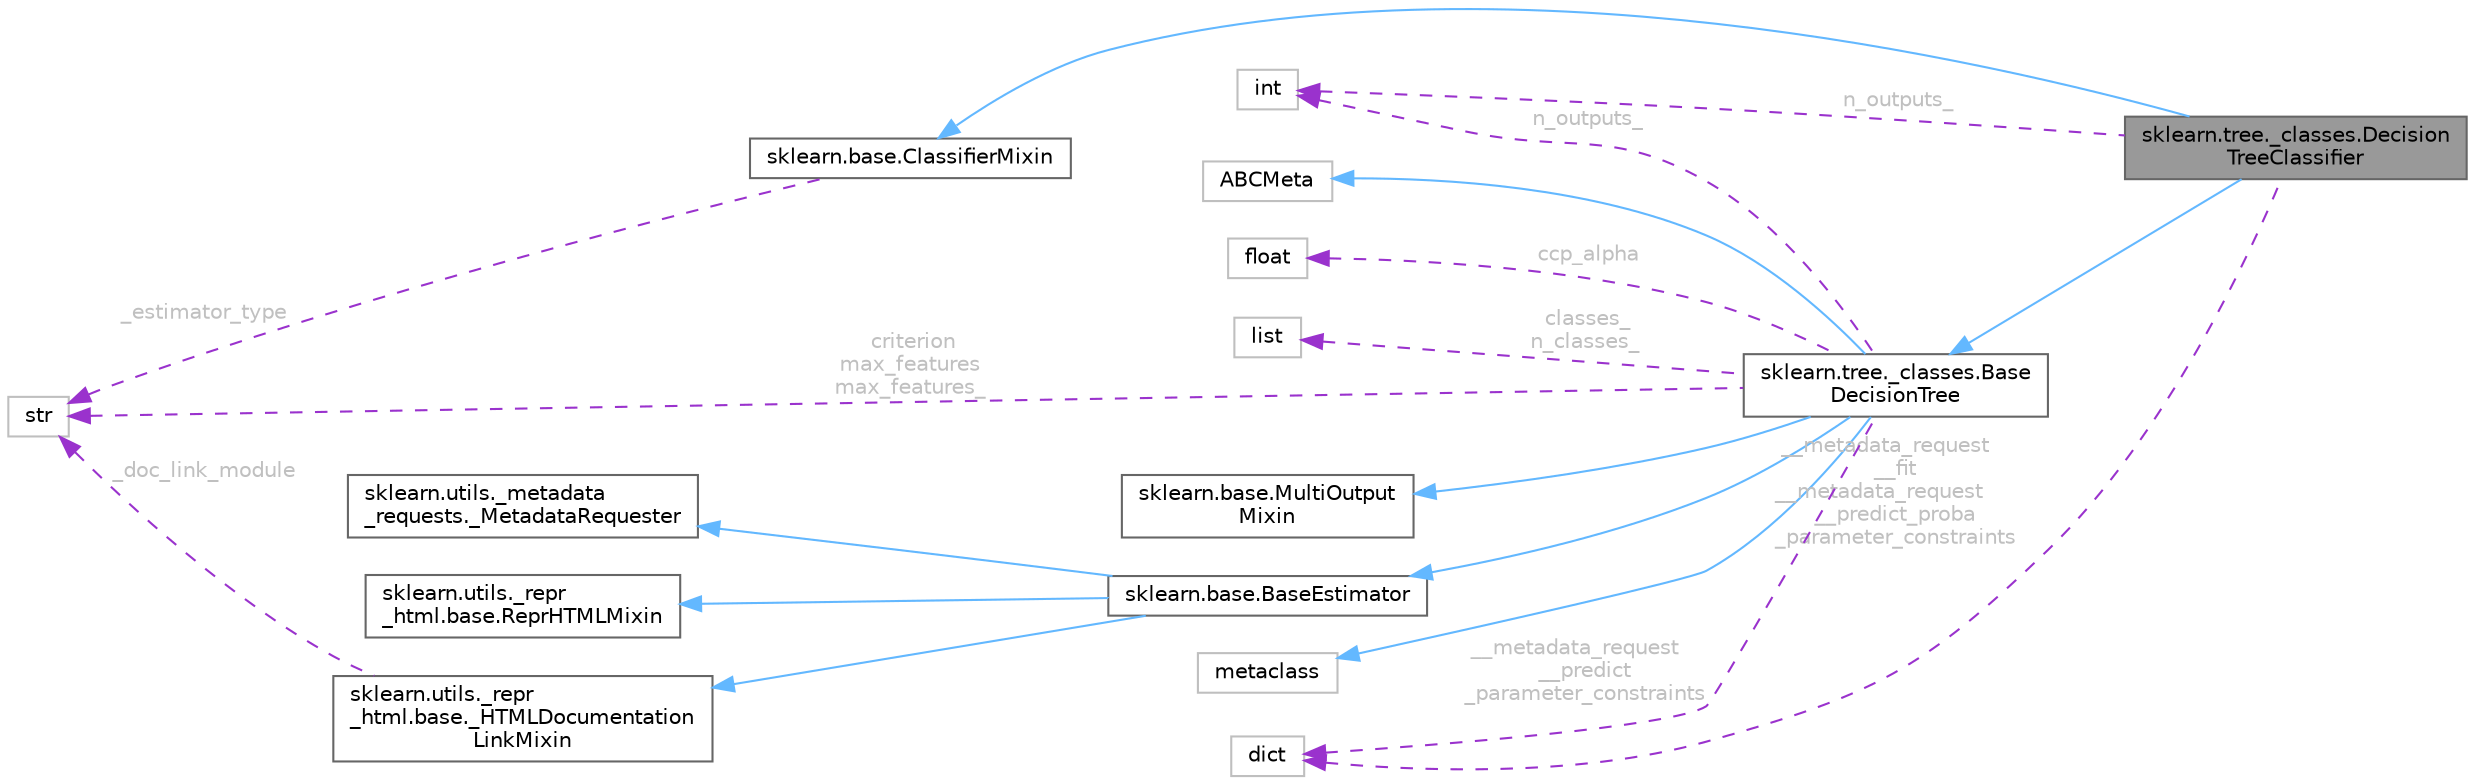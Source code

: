 digraph "sklearn.tree._classes.DecisionTreeClassifier"
{
 // LATEX_PDF_SIZE
  bgcolor="transparent";
  edge [fontname=Helvetica,fontsize=10,labelfontname=Helvetica,labelfontsize=10];
  node [fontname=Helvetica,fontsize=10,shape=box,height=0.2,width=0.4];
  rankdir="LR";
  Node1 [id="Node000001",label="sklearn.tree._classes.Decision\lTreeClassifier",height=0.2,width=0.4,color="gray40", fillcolor="grey60", style="filled", fontcolor="black",tooltip=" "];
  Node2 -> Node1 [id="edge1_Node000001_Node000002",dir="back",color="steelblue1",style="solid",tooltip=" "];
  Node2 [id="Node000002",label="sklearn.base.ClassifierMixin",height=0.2,width=0.4,color="gray40", fillcolor="white", style="filled",URL="$d2/d39/classsklearn_1_1base_1_1ClassifierMixin.html",tooltip=" "];
  Node3 -> Node2 [id="edge2_Node000002_Node000003",dir="back",color="darkorchid3",style="dashed",tooltip=" ",label=" _estimator_type",fontcolor="grey" ];
  Node3 [id="Node000003",label="str",height=0.2,width=0.4,color="grey75", fillcolor="white", style="filled",tooltip=" "];
  Node4 -> Node1 [id="edge3_Node000001_Node000004",dir="back",color="steelblue1",style="solid",tooltip=" "];
  Node4 [id="Node000004",label="sklearn.tree._classes.Base\lDecisionTree",height=0.2,width=0.4,color="gray40", fillcolor="white", style="filled",URL="$d2/dc4/classsklearn_1_1tree_1_1__classes_1_1BaseDecisionTree.html",tooltip=" "];
  Node5 -> Node4 [id="edge4_Node000004_Node000005",dir="back",color="steelblue1",style="solid",tooltip=" "];
  Node5 [id="Node000005",label="sklearn.base.MultiOutput\lMixin",height=0.2,width=0.4,color="gray40", fillcolor="white", style="filled",URL="$d4/d1c/classsklearn_1_1base_1_1MultiOutputMixin.html",tooltip=" "];
  Node6 -> Node4 [id="edge5_Node000004_Node000006",dir="back",color="steelblue1",style="solid",tooltip=" "];
  Node6 [id="Node000006",label="sklearn.base.BaseEstimator",height=0.2,width=0.4,color="gray40", fillcolor="white", style="filled",URL="$d3/d20/classsklearn_1_1base_1_1BaseEstimator.html",tooltip=" "];
  Node7 -> Node6 [id="edge6_Node000006_Node000007",dir="back",color="steelblue1",style="solid",tooltip=" "];
  Node7 [id="Node000007",label="sklearn.utils._repr\l_html.base.ReprHTMLMixin",height=0.2,width=0.4,color="gray40", fillcolor="white", style="filled",URL="$d3/d50/classsklearn_1_1utils_1_1__repr__html_1_1base_1_1ReprHTMLMixin.html",tooltip=" "];
  Node8 -> Node6 [id="edge7_Node000006_Node000008",dir="back",color="steelblue1",style="solid",tooltip=" "];
  Node8 [id="Node000008",label="sklearn.utils._repr\l_html.base._HTMLDocumentation\lLinkMixin",height=0.2,width=0.4,color="gray40", fillcolor="white", style="filled",URL="$d5/d05/classsklearn_1_1utils_1_1__repr__html_1_1base_1_1__HTMLDocumentationLinkMixin.html",tooltip=" "];
  Node3 -> Node8 [id="edge8_Node000008_Node000003",dir="back",color="darkorchid3",style="dashed",tooltip=" ",label=" _doc_link_module",fontcolor="grey" ];
  Node9 -> Node6 [id="edge9_Node000006_Node000009",dir="back",color="steelblue1",style="solid",tooltip=" "];
  Node9 [id="Node000009",label="sklearn.utils._metadata\l_requests._MetadataRequester",height=0.2,width=0.4,color="gray40", fillcolor="white", style="filled",URL="$d6/dfa/classsklearn_1_1utils_1_1__metadata__requests_1_1__MetadataRequester.html",tooltip=" "];
  Node10 -> Node4 [id="edge10_Node000004_Node000010",dir="back",color="steelblue1",style="solid",tooltip=" "];
  Node10 [id="Node000010",label="metaclass",height=0.2,width=0.4,color="grey75", fillcolor="white", style="filled",URL="$d1/d9a/classmetaclass.html",tooltip=" "];
  Node11 -> Node4 [id="edge11_Node000004_Node000011",dir="back",color="steelblue1",style="solid",tooltip=" "];
  Node11 [id="Node000011",label="ABCMeta",height=0.2,width=0.4,color="grey75", fillcolor="white", style="filled",URL="$df/d42/classABCMeta.html",tooltip=" "];
  Node12 -> Node4 [id="edge12_Node000004_Node000012",dir="back",color="darkorchid3",style="dashed",tooltip=" ",label=" __metadata_request\l__predict\n_parameter_constraints",fontcolor="grey" ];
  Node12 [id="Node000012",label="dict",height=0.2,width=0.4,color="grey75", fillcolor="white", style="filled",tooltip=" "];
  Node3 -> Node4 [id="edge13_Node000004_Node000003",dir="back",color="darkorchid3",style="dashed",tooltip=" ",label=" criterion\nmax_features\nmax_features_",fontcolor="grey" ];
  Node13 -> Node4 [id="edge14_Node000004_Node000013",dir="back",color="darkorchid3",style="dashed",tooltip=" ",label=" ccp_alpha",fontcolor="grey" ];
  Node13 [id="Node000013",label="float",height=0.2,width=0.4,color="grey75", fillcolor="white", style="filled",tooltip=" "];
  Node14 -> Node4 [id="edge15_Node000004_Node000014",dir="back",color="darkorchid3",style="dashed",tooltip=" ",label=" n_outputs_",fontcolor="grey" ];
  Node14 [id="Node000014",label="int",height=0.2,width=0.4,color="grey75", fillcolor="white", style="filled",tooltip=" "];
  Node15 -> Node4 [id="edge16_Node000004_Node000015",dir="back",color="darkorchid3",style="dashed",tooltip=" ",label=" classes_\nn_classes_",fontcolor="grey" ];
  Node15 [id="Node000015",label="list",height=0.2,width=0.4,color="grey75", fillcolor="white", style="filled",tooltip=" "];
  Node12 -> Node1 [id="edge17_Node000001_Node000012",dir="back",color="darkorchid3",style="dashed",tooltip=" ",label=" __metadata_request\l__fit\n__metadata_request\l__predict_proba\n_parameter_constraints",fontcolor="grey" ];
  Node14 -> Node1 [id="edge18_Node000001_Node000014",dir="back",color="darkorchid3",style="dashed",tooltip=" ",label=" n_outputs_",fontcolor="grey" ];
}
